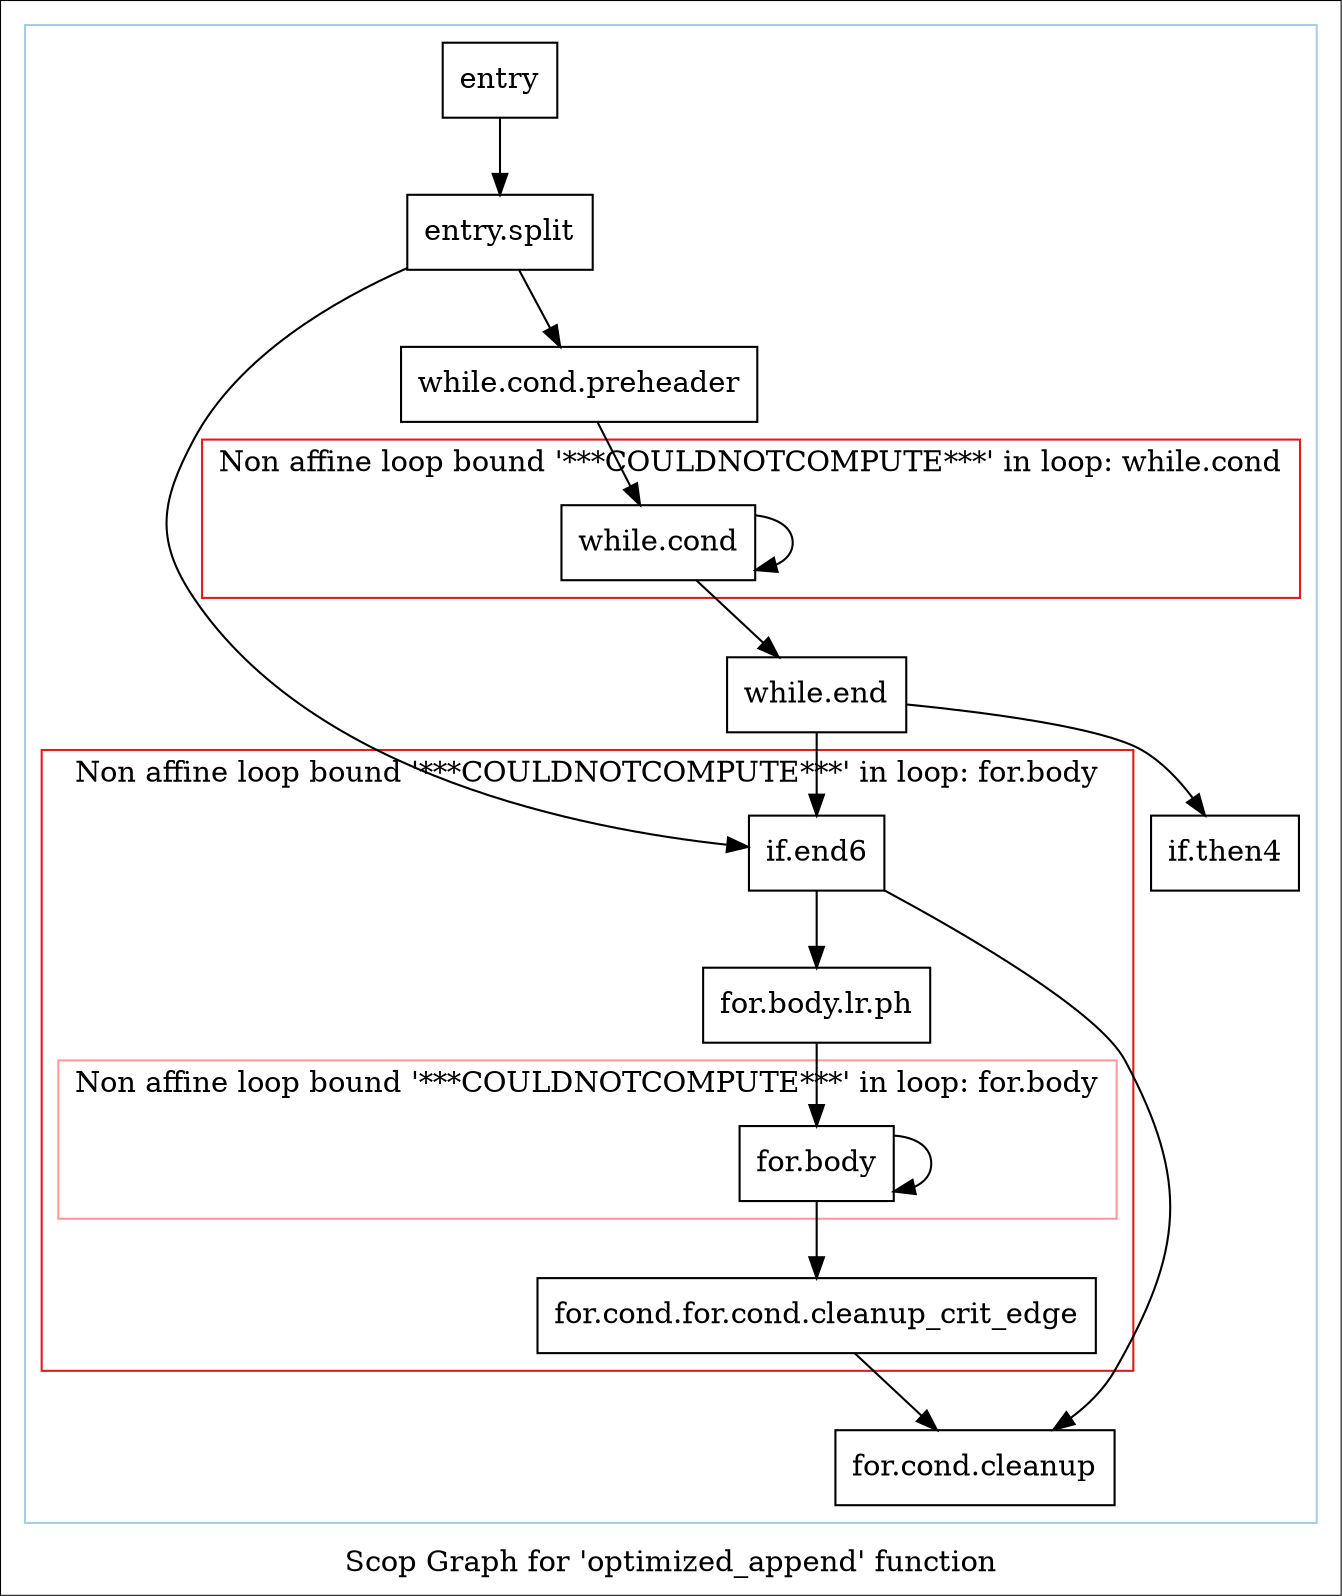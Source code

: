 digraph "Scop Graph for 'optimized_append' function" {
	label="Scop Graph for 'optimized_append' function";

	Node0xd3e7260 [shape=record,label="{entry}"];
	Node0xd3e7260 -> Node0xd3a5ce0;
	Node0xd3a5ce0 [shape=record,label="{entry.split}"];
	Node0xd3a5ce0 -> Node0xd3be350;
	Node0xd3a5ce0 -> Node0xd3be980;
	Node0xd3be350 [shape=record,label="{if.end6}"];
	Node0xd3be350 -> Node0xd3bb130;
	Node0xd3be350 -> Node0xd3c62a0;
	Node0xd3bb130 [shape=record,label="{for.cond.cleanup}"];
	Node0xd3c62a0 [shape=record,label="{for.body.lr.ph}"];
	Node0xd3c62a0 -> Node0xd3b9620;
	Node0xd3b9620 [shape=record,label="{for.body}"];
	Node0xd3b9620 -> Node0xd3b9620[constraint=false];
	Node0xd3b9620 -> Node0xd3db6b0;
	Node0xd3db6b0 [shape=record,label="{for.cond.for.cond.cleanup_crit_edge}"];
	Node0xd3db6b0 -> Node0xd3bb130;
	Node0xd3be980 [shape=record,label="{while.cond.preheader}"];
	Node0xd3be980 -> Node0xd41e9e0;
	Node0xd41e9e0 [shape=record,label="{while.cond}"];
	Node0xd41e9e0 -> Node0xd41e9e0[constraint=false];
	Node0xd41e9e0 -> Node0xd3e32f0;
	Node0xd3e32f0 [shape=record,label="{while.end}"];
	Node0xd3e32f0 -> Node0xd3e7220;
	Node0xd3e32f0 -> Node0xd3be350;
	Node0xd3e7220 [shape=record,label="{if.then4}"];
	colorscheme = "paired12"
        subgraph cluster_0xd4189e0 {
          label = "";
          style = solid;
          color = 1
          subgraph cluster_0xd3d3de0 {
            label = "Non affine loop bound '***COULDNOTCOMPUTE***' in loop: for.body";
            style = solid;
            color = 6
            subgraph cluster_0xd418a60 {
              label = "Non affine loop bound '***COULDNOTCOMPUTE***' in loop: for.body";
              style = solid;
              color = 5
              Node0xd3b9620;
            }
            Node0xd3be350;
            Node0xd3c62a0;
            Node0xd3db6b0;
          }
          subgraph cluster_0xd3d3e60 {
            label = "Non affine loop bound '***COULDNOTCOMPUTE***' in loop: while.cond";
            style = solid;
            color = 6
            Node0xd41e9e0;
          }
          Node0xd3e7260;
          Node0xd3a5ce0;
          Node0xd3bb130;
          Node0xd3be980;
          Node0xd3e32f0;
          Node0xd3e7220;
        }
}

